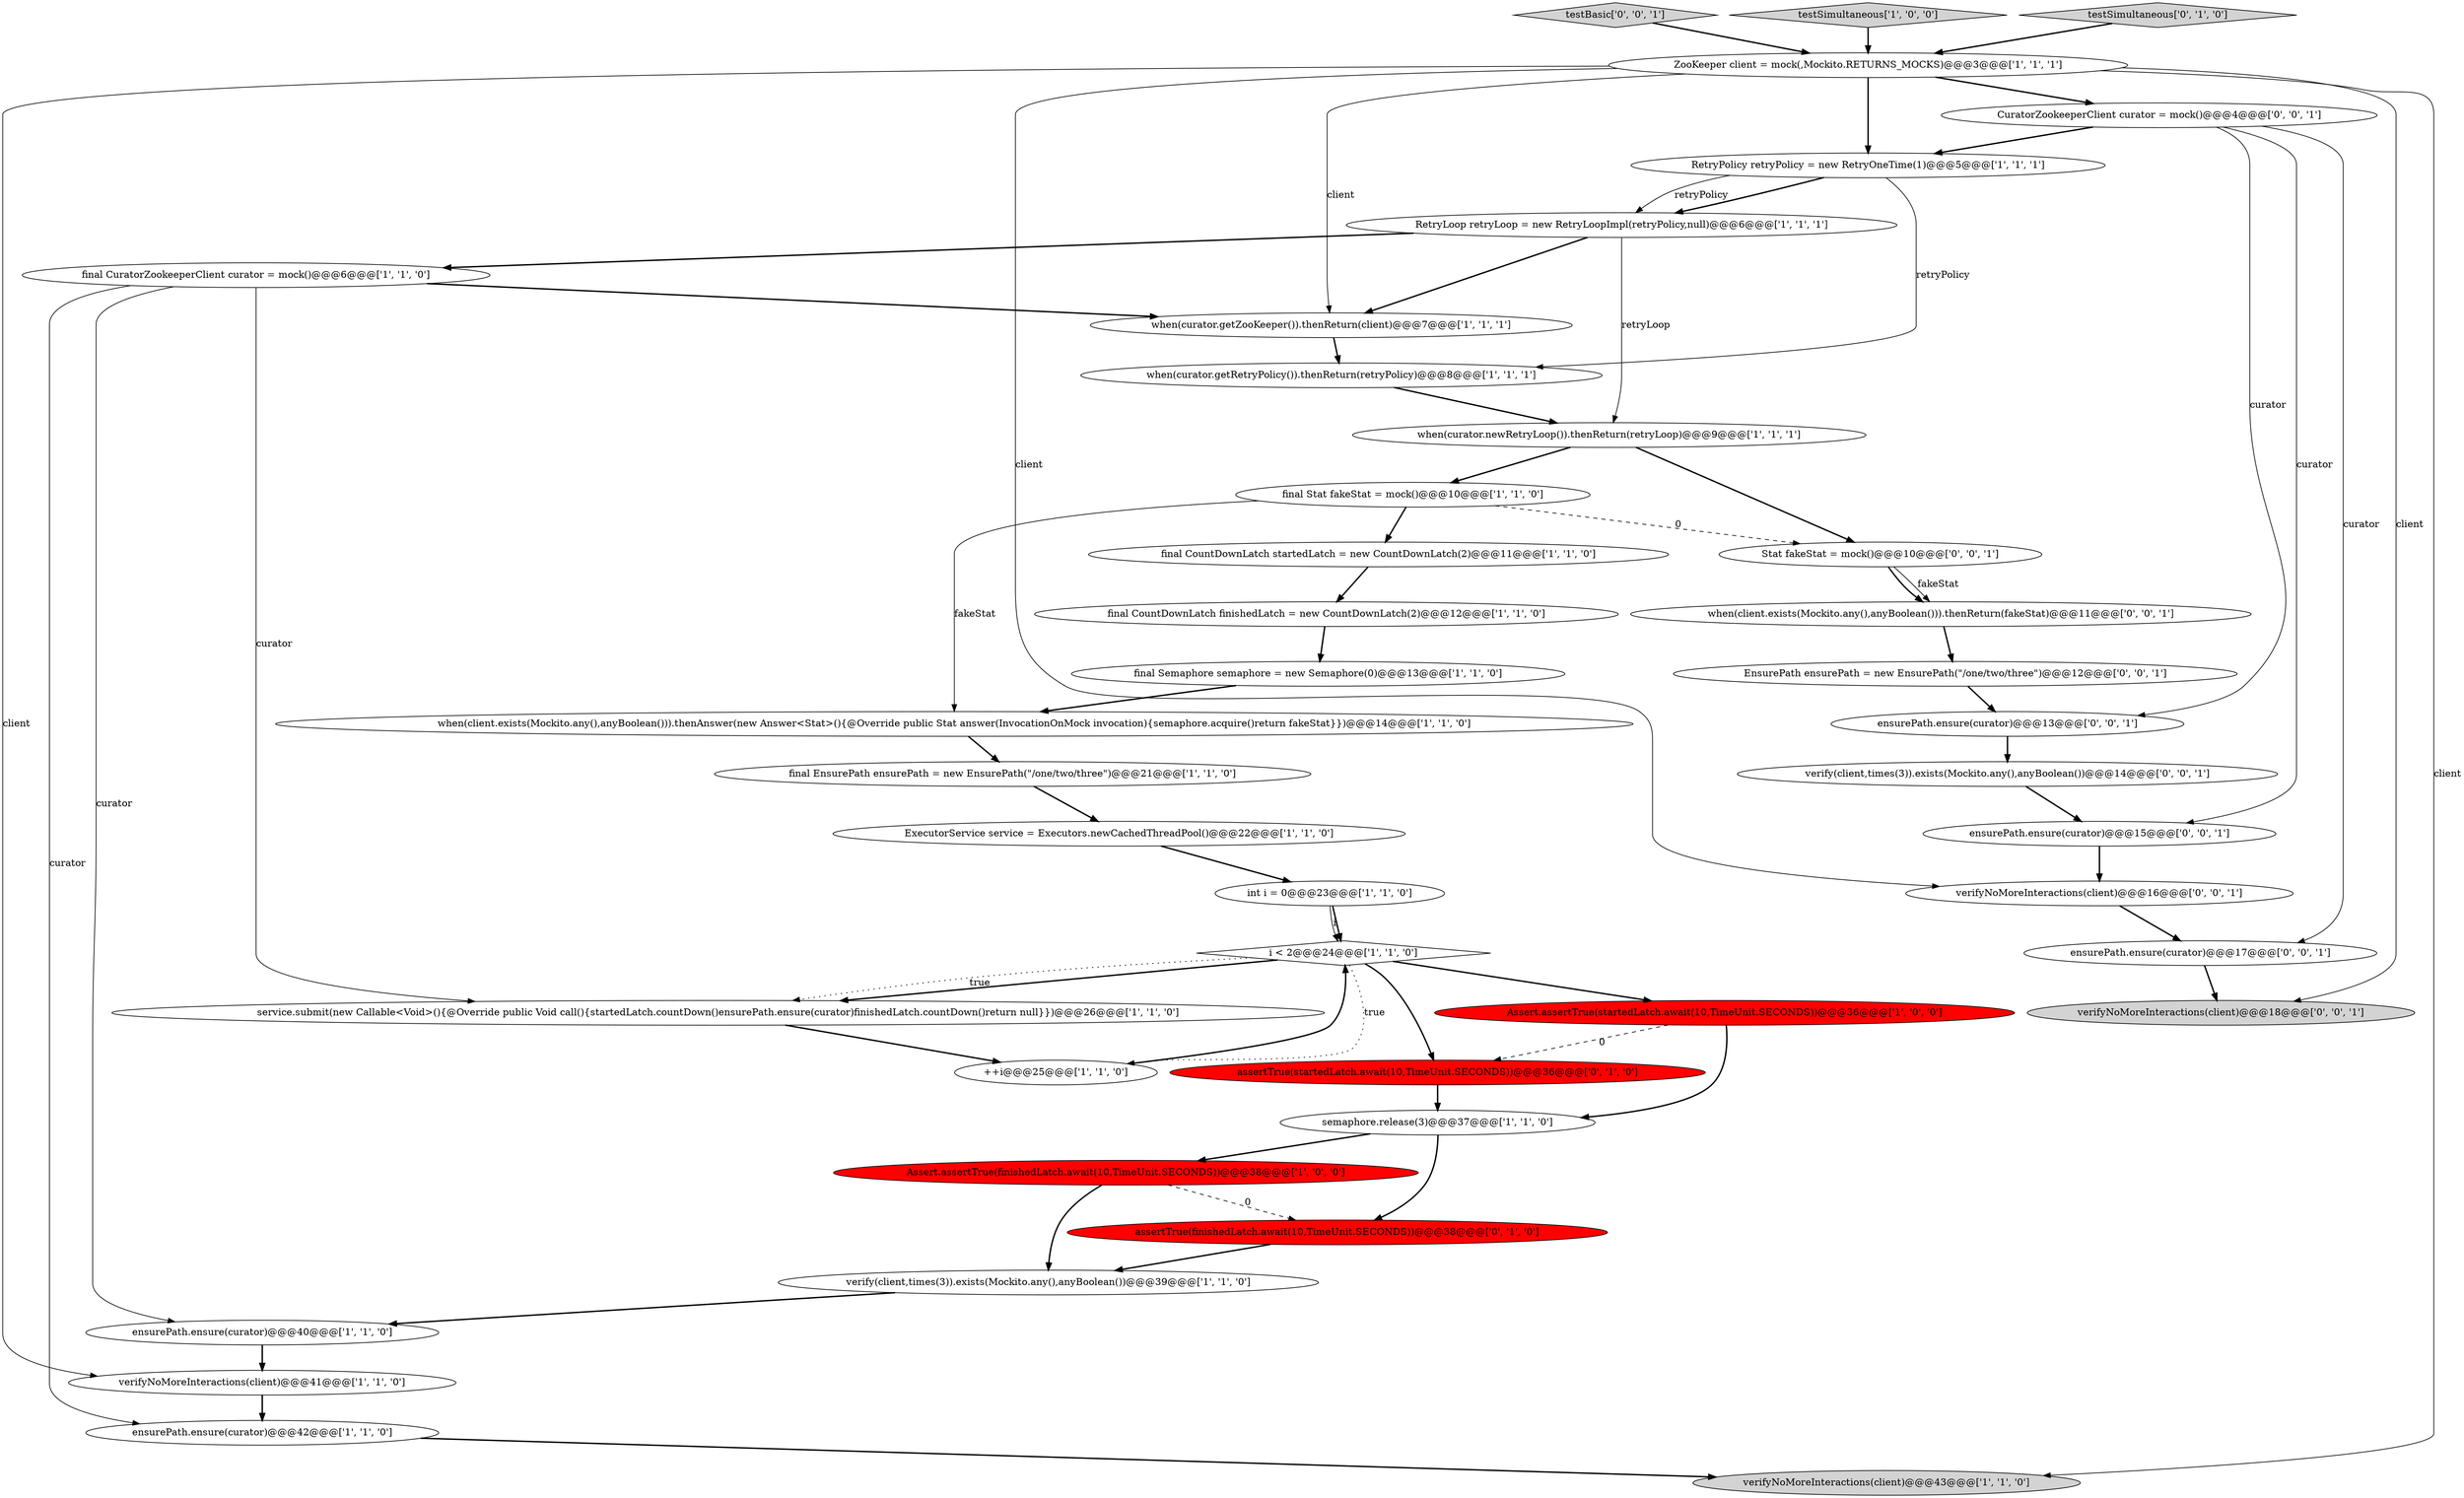 digraph {
25 [style = filled, label = "RetryPolicy retryPolicy = new RetryOneTime(1)@@@5@@@['1', '1', '1']", fillcolor = white, shape = ellipse image = "AAA0AAABBB1BBB"];
27 [style = filled, label = "assertTrue(startedLatch.await(10,TimeUnit.SECONDS))@@@36@@@['0', '1', '0']", fillcolor = red, shape = ellipse image = "AAA1AAABBB2BBB"];
30 [style = filled, label = "Stat fakeStat = mock()@@@10@@@['0', '0', '1']", fillcolor = white, shape = ellipse image = "AAA0AAABBB3BBB"];
3 [style = filled, label = "ensurePath.ensure(curator)@@@40@@@['1', '1', '0']", fillcolor = white, shape = ellipse image = "AAA0AAABBB1BBB"];
34 [style = filled, label = "testBasic['0', '0', '1']", fillcolor = lightgray, shape = diamond image = "AAA0AAABBB3BBB"];
14 [style = filled, label = "++i@@@25@@@['1', '1', '0']", fillcolor = white, shape = ellipse image = "AAA0AAABBB1BBB"];
18 [style = filled, label = "final EnsurePath ensurePath = new EnsurePath(\"/one/two/three\")@@@21@@@['1', '1', '0']", fillcolor = white, shape = ellipse image = "AAA0AAABBB1BBB"];
31 [style = filled, label = "EnsurePath ensurePath = new EnsurePath(\"/one/two/three\")@@@12@@@['0', '0', '1']", fillcolor = white, shape = ellipse image = "AAA0AAABBB3BBB"];
6 [style = filled, label = "testSimultaneous['1', '0', '0']", fillcolor = lightgray, shape = diamond image = "AAA0AAABBB1BBB"];
5 [style = filled, label = "Assert.assertTrue(finishedLatch.await(10,TimeUnit.SECONDS))@@@38@@@['1', '0', '0']", fillcolor = red, shape = ellipse image = "AAA1AAABBB1BBB"];
11 [style = filled, label = "when(curator.getZooKeeper()).thenReturn(client)@@@7@@@['1', '1', '1']", fillcolor = white, shape = ellipse image = "AAA0AAABBB1BBB"];
17 [style = filled, label = "verifyNoMoreInteractions(client)@@@41@@@['1', '1', '0']", fillcolor = white, shape = ellipse image = "AAA0AAABBB1BBB"];
4 [style = filled, label = "i < 2@@@24@@@['1', '1', '0']", fillcolor = white, shape = diamond image = "AAA0AAABBB1BBB"];
29 [style = filled, label = "assertTrue(finishedLatch.await(10,TimeUnit.SECONDS))@@@38@@@['0', '1', '0']", fillcolor = red, shape = ellipse image = "AAA1AAABBB2BBB"];
9 [style = filled, label = "verify(client,times(3)).exists(Mockito.any(),anyBoolean())@@@39@@@['1', '1', '0']", fillcolor = white, shape = ellipse image = "AAA0AAABBB1BBB"];
33 [style = filled, label = "ensurePath.ensure(curator)@@@13@@@['0', '0', '1']", fillcolor = white, shape = ellipse image = "AAA0AAABBB3BBB"];
1 [style = filled, label = "ZooKeeper client = mock(,Mockito.RETURNS_MOCKS)@@@3@@@['1', '1', '1']", fillcolor = white, shape = ellipse image = "AAA0AAABBB1BBB"];
16 [style = filled, label = "when(curator.newRetryLoop()).thenReturn(retryLoop)@@@9@@@['1', '1', '1']", fillcolor = white, shape = ellipse image = "AAA0AAABBB1BBB"];
36 [style = filled, label = "verify(client,times(3)).exists(Mockito.any(),anyBoolean())@@@14@@@['0', '0', '1']", fillcolor = white, shape = ellipse image = "AAA0AAABBB3BBB"];
37 [style = filled, label = "ensurePath.ensure(curator)@@@15@@@['0', '0', '1']", fillcolor = white, shape = ellipse image = "AAA0AAABBB3BBB"];
38 [style = filled, label = "when(client.exists(Mockito.any(),anyBoolean())).thenReturn(fakeStat)@@@11@@@['0', '0', '1']", fillcolor = white, shape = ellipse image = "AAA0AAABBB3BBB"];
35 [style = filled, label = "CuratorZookeeperClient curator = mock()@@@4@@@['0', '0', '1']", fillcolor = white, shape = ellipse image = "AAA0AAABBB3BBB"];
10 [style = filled, label = "int i = 0@@@23@@@['1', '1', '0']", fillcolor = white, shape = ellipse image = "AAA0AAABBB1BBB"];
12 [style = filled, label = "service.submit(new Callable<Void>(){@Override public Void call(){startedLatch.countDown()ensurePath.ensure(curator)finishedLatch.countDown()return null}})@@@26@@@['1', '1', '0']", fillcolor = white, shape = ellipse image = "AAA0AAABBB1BBB"];
21 [style = filled, label = "Assert.assertTrue(startedLatch.await(10,TimeUnit.SECONDS))@@@36@@@['1', '0', '0']", fillcolor = red, shape = ellipse image = "AAA1AAABBB1BBB"];
26 [style = filled, label = "verifyNoMoreInteractions(client)@@@43@@@['1', '1', '0']", fillcolor = lightgray, shape = ellipse image = "AAA0AAABBB1BBB"];
7 [style = filled, label = "final CountDownLatch finishedLatch = new CountDownLatch(2)@@@12@@@['1', '1', '0']", fillcolor = white, shape = ellipse image = "AAA0AAABBB1BBB"];
13 [style = filled, label = "final Semaphore semaphore = new Semaphore(0)@@@13@@@['1', '1', '0']", fillcolor = white, shape = ellipse image = "AAA0AAABBB1BBB"];
19 [style = filled, label = "final CuratorZookeeperClient curator = mock()@@@6@@@['1', '1', '0']", fillcolor = white, shape = ellipse image = "AAA0AAABBB1BBB"];
28 [style = filled, label = "testSimultaneous['0', '1', '0']", fillcolor = lightgray, shape = diamond image = "AAA0AAABBB2BBB"];
40 [style = filled, label = "ensurePath.ensure(curator)@@@17@@@['0', '0', '1']", fillcolor = white, shape = ellipse image = "AAA0AAABBB3BBB"];
8 [style = filled, label = "when(client.exists(Mockito.any(),anyBoolean())).thenAnswer(new Answer<Stat>(){@Override public Stat answer(InvocationOnMock invocation){semaphore.acquire()return fakeStat}})@@@14@@@['1', '1', '0']", fillcolor = white, shape = ellipse image = "AAA0AAABBB1BBB"];
32 [style = filled, label = "verifyNoMoreInteractions(client)@@@16@@@['0', '0', '1']", fillcolor = white, shape = ellipse image = "AAA0AAABBB3BBB"];
0 [style = filled, label = "ExecutorService service = Executors.newCachedThreadPool()@@@22@@@['1', '1', '0']", fillcolor = white, shape = ellipse image = "AAA0AAABBB1BBB"];
39 [style = filled, label = "verifyNoMoreInteractions(client)@@@18@@@['0', '0', '1']", fillcolor = lightgray, shape = ellipse image = "AAA0AAABBB3BBB"];
15 [style = filled, label = "when(curator.getRetryPolicy()).thenReturn(retryPolicy)@@@8@@@['1', '1', '1']", fillcolor = white, shape = ellipse image = "AAA0AAABBB1BBB"];
22 [style = filled, label = "semaphore.release(3)@@@37@@@['1', '1', '0']", fillcolor = white, shape = ellipse image = "AAA0AAABBB1BBB"];
24 [style = filled, label = "ensurePath.ensure(curator)@@@42@@@['1', '1', '0']", fillcolor = white, shape = ellipse image = "AAA0AAABBB1BBB"];
23 [style = filled, label = "final Stat fakeStat = mock()@@@10@@@['1', '1', '0']", fillcolor = white, shape = ellipse image = "AAA0AAABBB1BBB"];
2 [style = filled, label = "RetryLoop retryLoop = new RetryLoopImpl(retryPolicy,null)@@@6@@@['1', '1', '1']", fillcolor = white, shape = ellipse image = "AAA0AAABBB1BBB"];
20 [style = filled, label = "final CountDownLatch startedLatch = new CountDownLatch(2)@@@11@@@['1', '1', '0']", fillcolor = white, shape = ellipse image = "AAA0AAABBB1BBB"];
7->13 [style = bold, label=""];
2->16 [style = solid, label="retryLoop"];
30->38 [style = bold, label=""];
23->20 [style = bold, label=""];
2->19 [style = bold, label=""];
5->9 [style = bold, label=""];
21->27 [style = dashed, label="0"];
8->18 [style = bold, label=""];
34->1 [style = bold, label=""];
1->17 [style = solid, label="client"];
29->9 [style = bold, label=""];
30->38 [style = solid, label="fakeStat"];
4->21 [style = bold, label=""];
22->29 [style = bold, label=""];
19->11 [style = bold, label=""];
1->35 [style = bold, label=""];
28->1 [style = bold, label=""];
1->26 [style = solid, label="client"];
16->23 [style = bold, label=""];
38->31 [style = bold, label=""];
10->4 [style = solid, label="i"];
1->11 [style = solid, label="client"];
25->15 [style = solid, label="retryPolicy"];
15->16 [style = bold, label=""];
1->39 [style = solid, label="client"];
27->22 [style = bold, label=""];
35->40 [style = solid, label="curator"];
22->5 [style = bold, label=""];
25->2 [style = bold, label=""];
19->3 [style = solid, label="curator"];
35->33 [style = solid, label="curator"];
11->15 [style = bold, label=""];
19->24 [style = solid, label="curator"];
35->25 [style = bold, label=""];
35->37 [style = solid, label="curator"];
6->1 [style = bold, label=""];
24->26 [style = bold, label=""];
0->10 [style = bold, label=""];
17->24 [style = bold, label=""];
4->14 [style = dotted, label="true"];
40->39 [style = bold, label=""];
21->22 [style = bold, label=""];
31->33 [style = bold, label=""];
32->40 [style = bold, label=""];
16->30 [style = bold, label=""];
4->27 [style = bold, label=""];
33->36 [style = bold, label=""];
23->8 [style = solid, label="fakeStat"];
12->14 [style = bold, label=""];
23->30 [style = dashed, label="0"];
10->4 [style = bold, label=""];
37->32 [style = bold, label=""];
4->12 [style = bold, label=""];
9->3 [style = bold, label=""];
3->17 [style = bold, label=""];
5->29 [style = dashed, label="0"];
36->37 [style = bold, label=""];
20->7 [style = bold, label=""];
13->8 [style = bold, label=""];
4->12 [style = dotted, label="true"];
25->2 [style = solid, label="retryPolicy"];
1->25 [style = bold, label=""];
1->32 [style = solid, label="client"];
18->0 [style = bold, label=""];
2->11 [style = bold, label=""];
14->4 [style = bold, label=""];
19->12 [style = solid, label="curator"];
}
